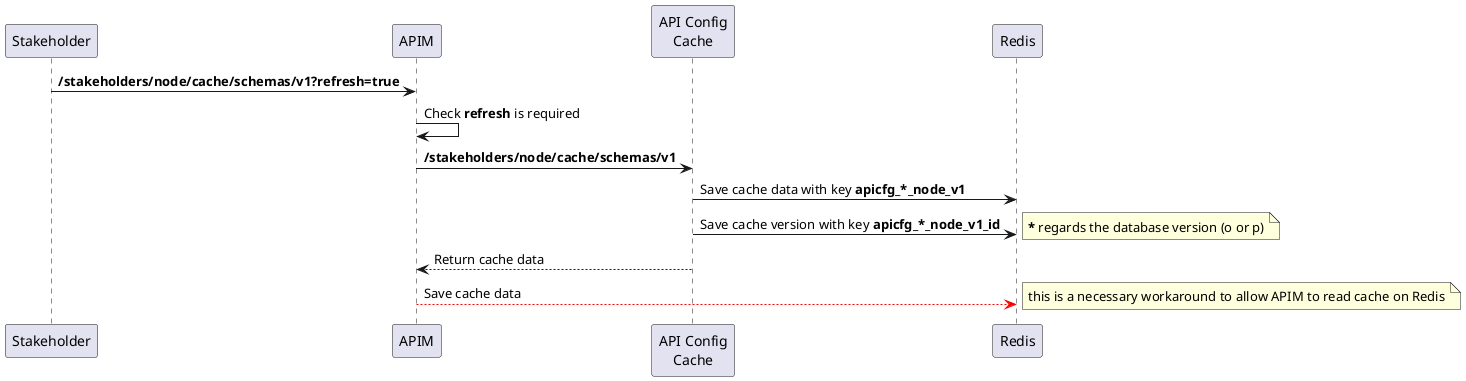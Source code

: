 /'
Scenario 05:
  Stakeholder (e.g. API-Config, SelfCare) refreshes cache data
'/
@startuml
Stakeholder -> APIM: <b>/stakeholders/node/cache/schemas/v1?refresh=true</b>
APIM -> APIM: Check <b>refresh</b> is required
APIM -> "API Config\nCache": <b>/stakeholders/node/cache/schemas/v1
"API Config\nCache" -> Redis: Save cache data with key <b>apicfg_*_node_v1</b>
"API Config\nCache" -> Redis: Save cache version with key <b>apicfg_*_node_v1_id</b>
note right
  <b>*</b> regards the database version (o or p)
end note
"API Config\nCache" --> APIM: Return cache data
APIM [#ff0000]--> Redis: Save cache data
note right
  this is a necessary workaround to allow APIM to read cache on Redis
end note
@enduml
